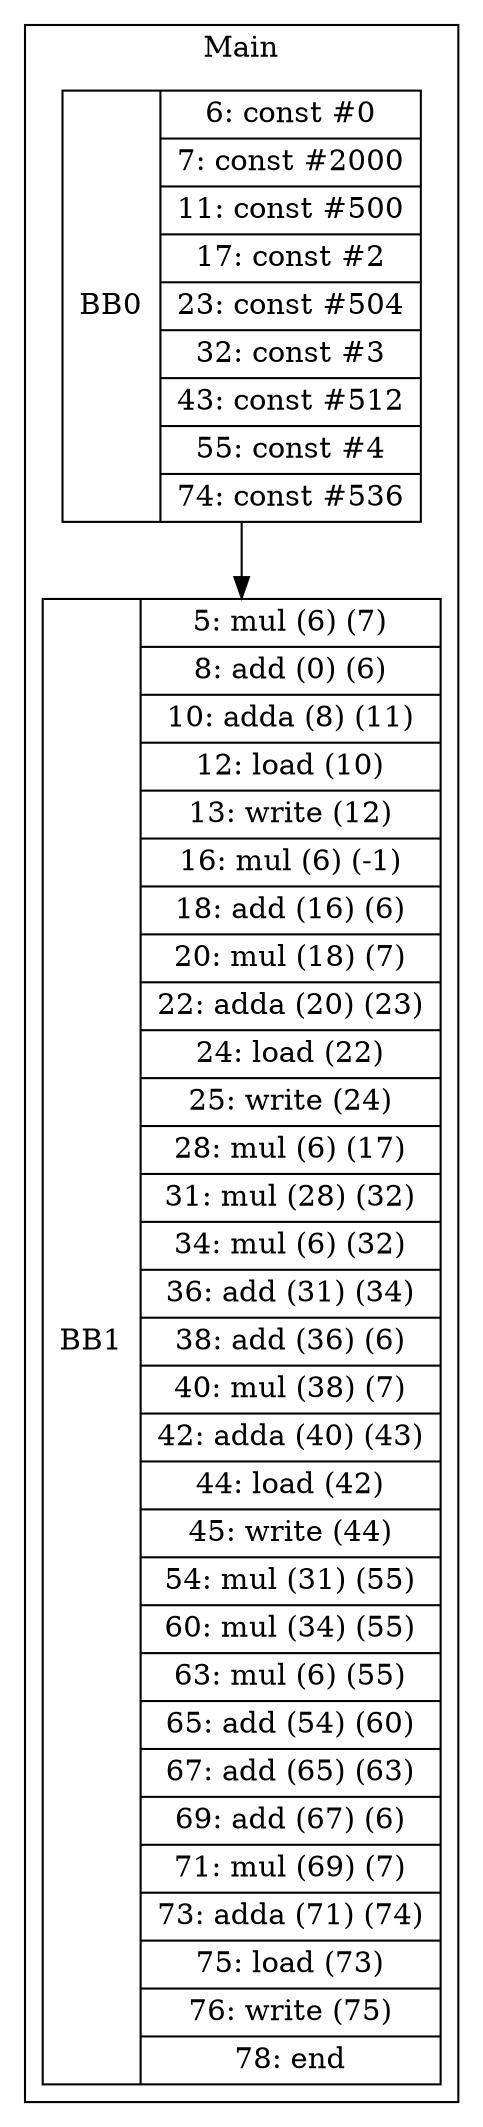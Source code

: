 digraph G {
node [shape=record];
subgraph cluster_main{
label = "Main";
BB0 [shape=record, label="<b>BB0|{6: const #0|7: const #2000|11: const #500|17: const #2|23: const #504|32: const #3|43: const #512|55: const #4|74: const #536}"];
BB1 [shape=record, label="<b>BB1|{5: mul (6) (7)|8: add (0) (6)|10: adda (8) (11)|12: load (10)|13: write (12)|16: mul (6) (-1)|18: add (16) (6)|20: mul (18) (7)|22: adda (20) (23)|24: load (22)|25: write (24)|28: mul (6) (17)|31: mul (28) (32)|34: mul (6) (32)|36: add (31) (34)|38: add (36) (6)|40: mul (38) (7)|42: adda (40) (43)|44: load (42)|45: write (44)|54: mul (31) (55)|60: mul (34) (55)|63: mul (6) (55)|65: add (54) (60)|67: add (65) (63)|69: add (67) (6)|71: mul (69) (7)|73: adda (71) (74)|75: load (73)|76: write (75)|78: end}"];
}
BB0:s -> BB1:n ;
}
